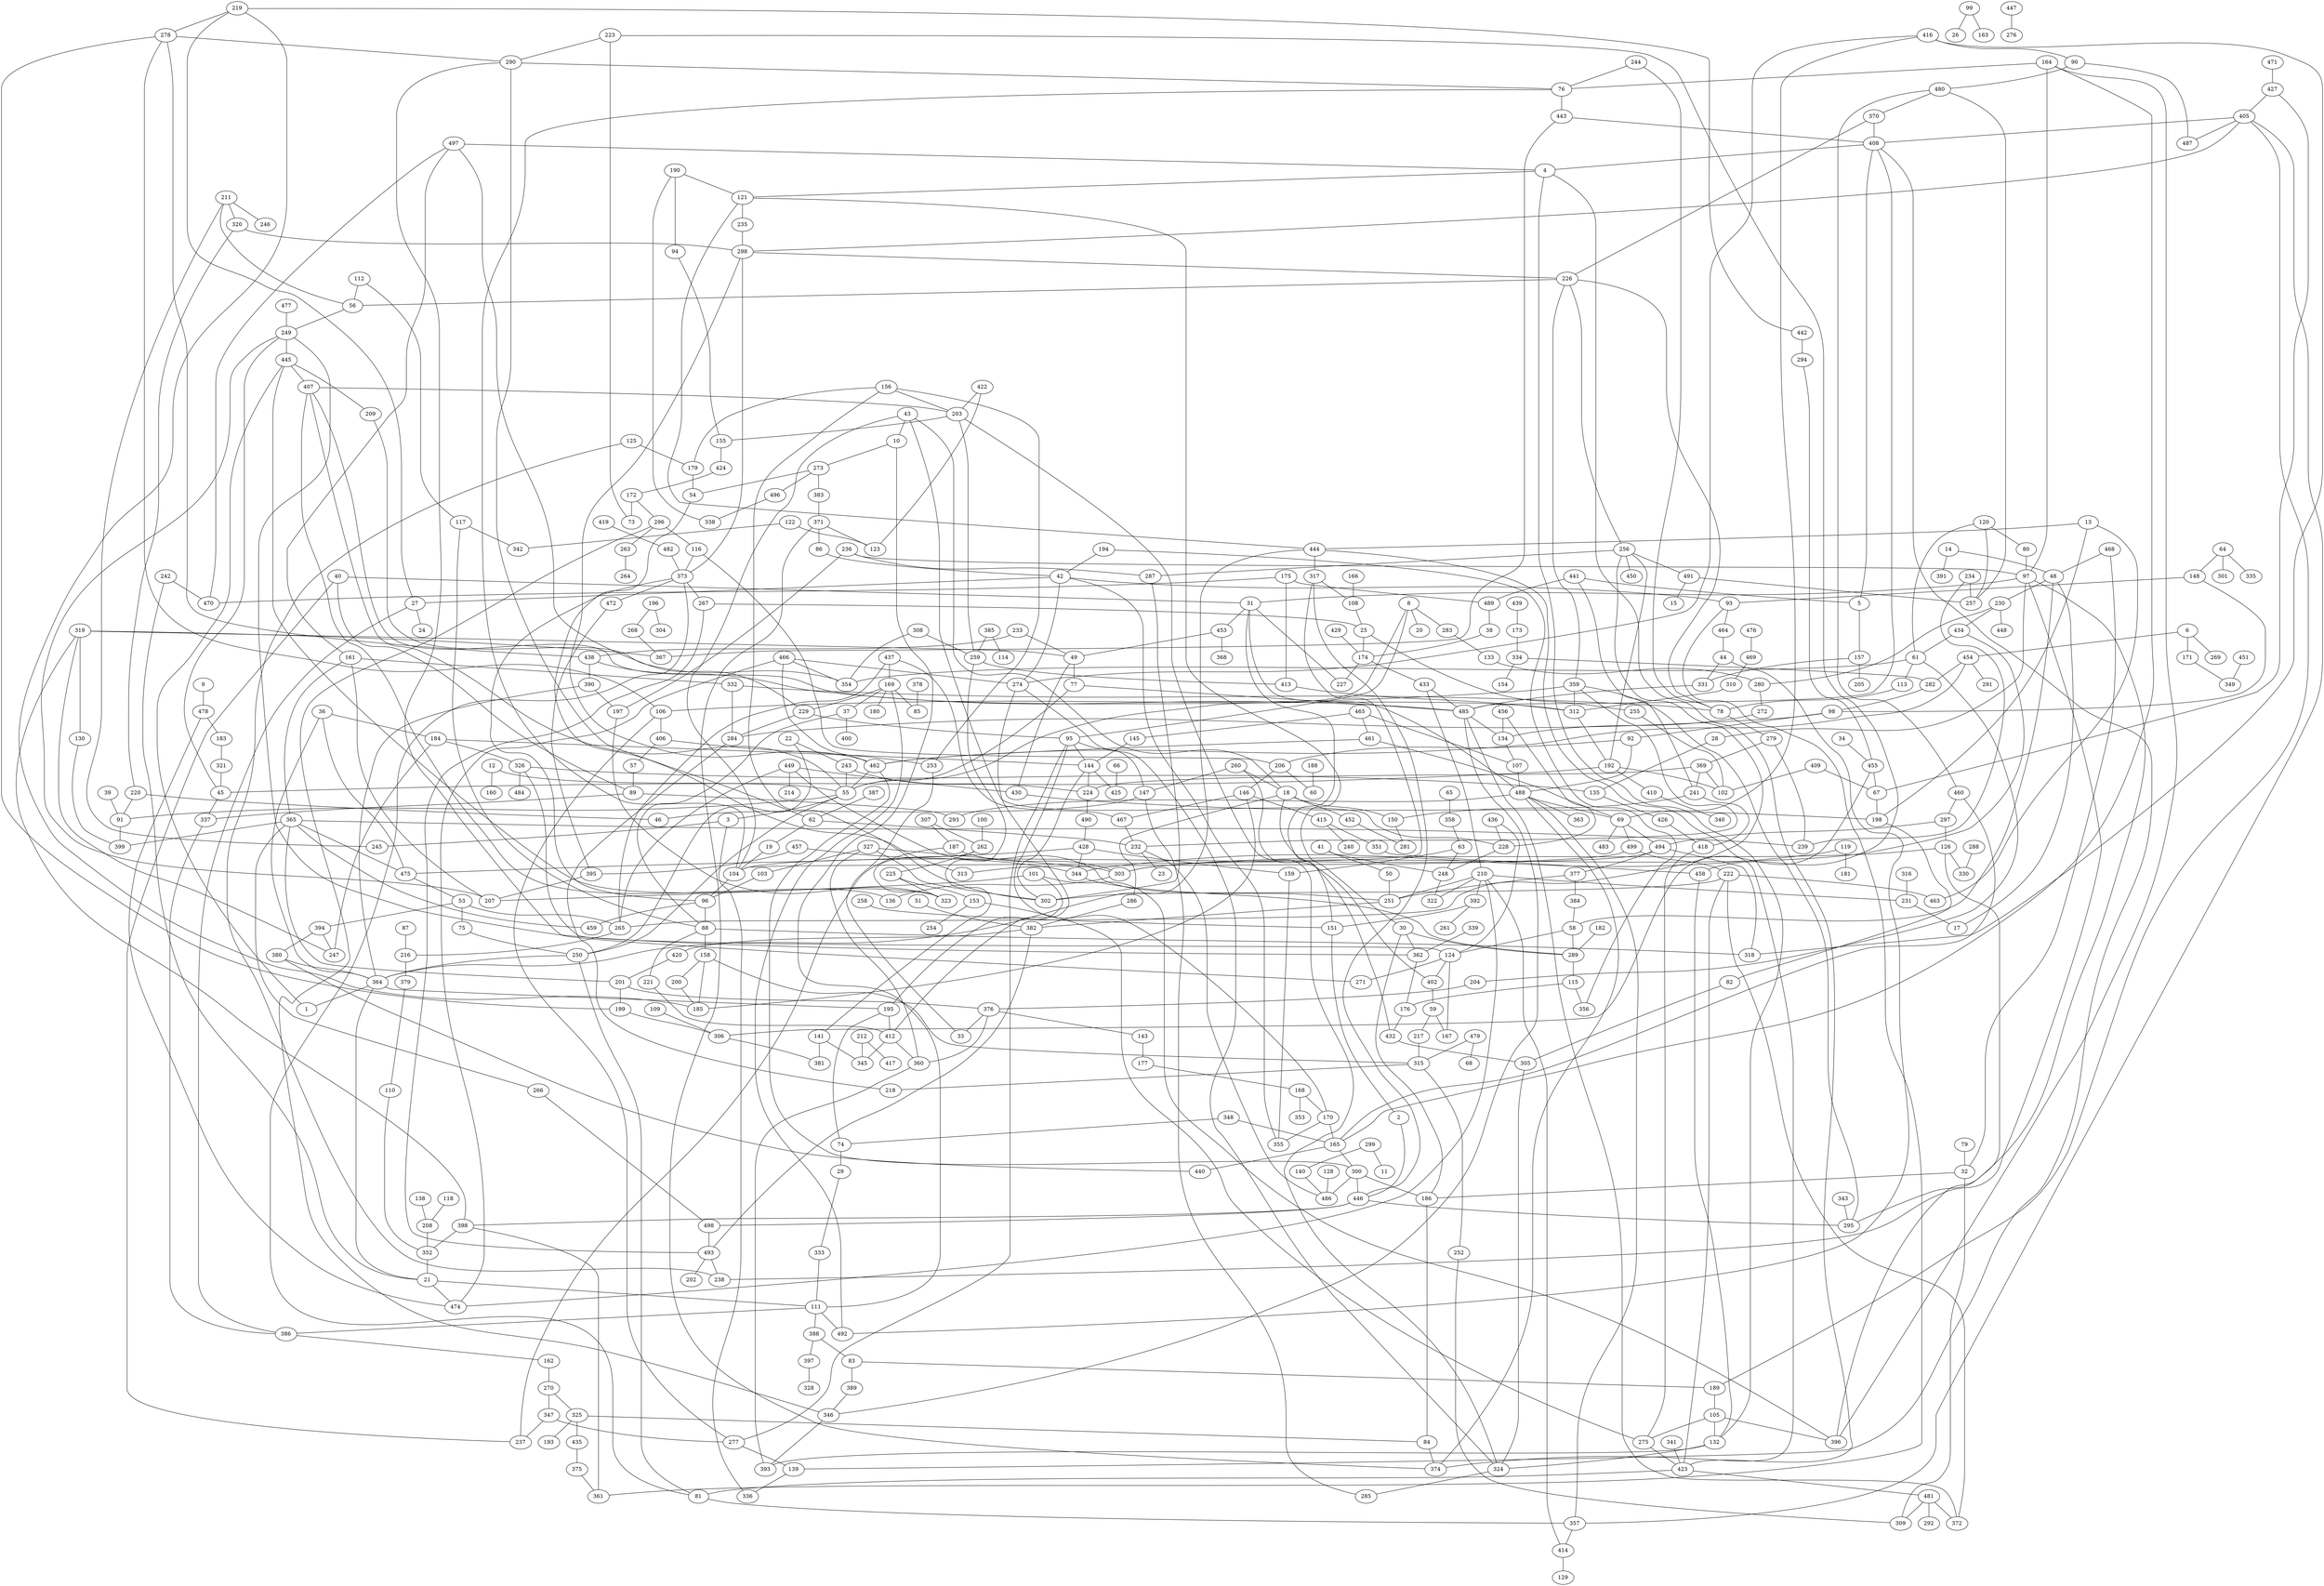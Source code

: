 graph{
   190 -- 121;
   497 -- 161;
   408 -- 139;
   406 -- 253;
   168 -- 353;
   300 -- 486;
   3 -- 336;
   380 -- 440;
   228 -- 248;
   164 -- 165;
   69 -- 499;
   369 -- 224;
   62 -- 19;
   103 -- 96;
   76 -- 443;
   407 -- 312;
   116 -- 373;
   434 -- 61;
   25 -- 174;
   175 -- 413;
   279 -- 239;
   48 -- 17;
   115 -- 356;
   117 -- 342;
   290 -- 62;
   242 -- 21;
   496 -- 338;
   12 -- 55;
   370 -- 226;
   369 -- 241;
   249 -- 45;
   133 -- 280;
   494 -- 104;
   466 -- 274;
   430 -- 198;
   165 -- 300;
   225 -- 153;
   437 -- 467;
   372 -- 485;
   126 -- 330;
   446 -- 317;
   478 -- 183;
   274 -- 324;
   420 -- 201;
   141 -- 381;
   270 -- 347;
   190 -- 338;
   453 -- 368;
   428 -- 159;
   106 -- 277;
   94 -- 155;
   185 -- 158;
   51 -- 382;
   270 -- 325;
   497 -- 470;
   458 -- 132;
   225 -- 323;
   256 -- 265;
   326 -- 484;
   385 -- 259;
   467 -- 232;
   226 -- 359;
   206 -- 146;
   53 -- 75;
   278 -- 199;
   364 -- 21;
   442 -- 294;
   169 -- 492;
   198 -- 82;
   104 -- 317;
   498 -- 493;
   321 -- 45;
   69 -- 494;
   407 -- 203;
   190 -- 94;
   226 -- 78;
   315 -- 218;
   128 -- 486;
   5 -- 157;
   260 -- 402;
   108 -- 25;
   460 -- 297;
   244 -- 76;
   267 -- 25;
   284 -- 218;
   184 -- 247;
   40 -- 89;
   376 -- 360;
   306 -- 381;
   146 -- 467;
   395 -- 207;
   44 -- 492;
   211 -- 246;
   12 -- 160;
   43 -- 10;
   83 -- 389;
   461 -- 69;
   230 -- 280;
   376 -- 143;
   18 -- 452;
   119 -- 344;
   27 -- 386;
   256 -- 491;
   62 -- 232;
   234 -- 239;
   125 -- 238;
   497 -- 4;
   40 -- 237;
   77 -- 55;
   406 -- 57;
   174 -- 433;
   418 -- 275;
   140 -- 486;
   477 -- 249;
   201 -- 376;
   485 -- 346;
   262 -- 323;
   121 -- 444;
   423 -- 481;
   230 -- 434;
   41 -- 50;
   58 -- 124;
   457 -- 344;
   334 -- 282;
   456 -- 134;
   18 -- 286;
   109 -- 306;
   14 -- 391;
   344 -- 289;
   377 -- 251;
   105 -- 275;
   455 -- 306;
   434 -- 303;
   219 -- 278;
   64 -- 148;
   201 -- 199;
   341 -- 423;
   210 -- 231;
   13 -- 444;
   217 -- 315;
   373 -- 81;
   278 -- 106;
   402 -- 59;
   173 -- 334;
   241 -- 150;
   490 -- 428;
   357 -- 414;
   296 -- 346;
   466 -- 474;
   415 -- 240;
   219 -- 442;
   236 -- 197;
   4 -- 132;
   101 -- 195;
   499 -- 313;
   229 -- 284;
   53 -- 394;
   324 -- 285;
   268 -- 367;
   34 -- 455;
   171 -- 349;
   31 -- 227;
   358 -- 63;
   6 -- 454;
   407 -- 55;
   78 -- 279;
   347 -- 277;
   18 -- 150;
   373 -- 267;
   243 -- 55;
   365 -- 239;
   468 -- 32;
   427 -- 405;
   112 -- 56;
   30 -- 362;
   334 -- 154;
   158 -- 315;
   105 -- 132;
   61 -- 354;
   232 -- 23;
   161 -- 207;
   479 -- 315;
   392 -- 261;
   446 -- 398;
   162 -- 270;
   192 -- 410;
   319 -- 130;
   64 -- 335;
   156 -- 179;
   320 -- 220;
   25 -- 255;
   40 -- 31;
   144 -- 302;
   488 -- 293;
   481 -- 372;
   390 -- 364;
   491 -- 15;
   351 -- 458;
   428 -- 344;
   144 -- 224;
   387 -- 62;
   87 -- 216;
   84 -- 374;
   451 -- 349;
   146 -- 185;
   303 -- 136;
   384 -- 58;
   249 -- 362;
   333 -- 111;
   454 -- 291;
   359 -- 106;
   125 -- 179;
   319 -- 49;
   83 -- 189;
   298 -- 373;
   263 -- 264;
   266 -- 498;
   373 -- 472;
   27 -- 24;
   183 -- 321;
   374 -- 488;
   312 -- 192;
   339 -- 362;
   445 -- 209;
   465 -- 107;
   115 -- 176;
   48 -- 230;
   352 -- 21;
   42 -- 274;
   132 -- 324;
   3 -- 245;
   480 -- 370;
   466 -- 462;
   113 -- 78;
   96 -- 459;
   494 -- 377;
   204 -- 376;
   30 -- 186;
   454 -- 462;
   405 -- 357;
   427 -- 67;
   317 -- 108;
   251 -- 382;
   235 -- 298;
   88 -- 158;
   480 -- 257;
   371 -- 374;
   156 -- 253;
   164 -- 97;
   362 -- 176;
   151 -- 2;
   259 -- 141;
   365 -- 266;
   59 -- 217;
   481 -- 292;
   256 -- 450;
   443 -- 367;
   111 -- 492;
   177 -- 168;
   50 -- 251;
   158 -- 200;
   249 -- 445;
   138 -- 208;
   296 -- 263;
   392 -- 151;
   265 -- 216;
   188 -- 60;
   28 -- 135;
   210 -- 392;
   277 -- 139;
   187 -- 237;
   462 -- 300;
   282 -- 98;
   104 -- 96;
   488 -- 363;
   388 -- 83;
   461 -- 462;
   229 -- 95;
   194 -- 42;
   161 -- 332;
   472 -- 395;
   57 -- 89;
   375 -- 361;
   42 -- 27;
   56 -- 249;
   211 -- 56;
   346 -- 393;
   365 -- 201;
   466 -- 354;
   437 -- 265;
   424 -- 172;
   49 -- 430;
   389 -- 346;
   95 -- 144;
   43 -- 228;
   29 -- 333;
   449 -- 430;
   45 -- 337;
   111 -- 388;
   359 -- 232;
   386 -- 162;
   161 -- 365;
   454 -- 282;
   308 -- 259;
   212 -- 417;
   92 -- 206;
   76 -- 104;
   169 -- 37;
   408 -- 5;
   499 -- 222;
   274 -- 412;
   382 -- 420;
   55 -- 250;
   290 -- 76;
   110 -- 352;
   192 -- 102;
   99 -- 26;
   444 -- 317;
   107 -- 488;
   121 -- 30;
   13 -- 198;
   426 -- 418;
   233 -- 49;
   166 -- 108;
   210 -- 251;
   234 -- 257;
   219 -- 185;
   359 -- 295;
   408 -- 485;
   409 -- 67;
   174 -- 227;
   49 -- 77;
   455 -- 67;
   211 -- 245;
   439 -- 173;
   370 -- 408;
   105 -- 396;
   223 -- 290;
   222 -- 463;
   326 -- 135;
   169 -- 85;
   95 -- 147;
   41 -- 248;
   169 -- 229;
   21 -- 474;
   170 -- 165;
   221 -- 412;
   42 -- 93;
   412 -- 345;
   126 -- 396;
   64 -- 301;
   86 -- 42;
   331 -- 485;
   398 -- 352;
   436 -- 124;
   55 -- 3;
   210 -- 474;
   433 -- 210;
   462 -- 55;
   210 -- 414;
   134 -- 107;
   319 -- 247;
   469 -- 310;
   315 -- 252;
   43 -- 18;
   8 -- 20;
   319 -- 398;
   327 -- 303;
   90 -- 480;
   371 -- 86;
   184 -- 144;
   414 -- 129;
   422 -- 203;
   413 -- 312;
   80 -- 97;
   223 -- 73;
   379 -- 110;
   253 -- 33;
   230 -- 448;
   416 -- 69;
   119 -- 181;
   222 -- 372;
   126 -- 303;
   273 -- 383;
   453 -- 49;
   14 -- 48;
   236 -- 287;
   212 -- 345;
   54 -- 313;
   6 -- 171;
   447 -- 276;
   172 -- 73;
   226 -- 256;
   478 -- 474;
   22 -- 243;
   147 -- 46;
   348 -- 74;
   21 -- 111;
   31 -- 151;
   320 -- 298;
   493 -- 202;
   116 -- 206;
   412 -- 360;
   307 -- 187;
   250 -- 81;
   88 -- 221;
   249 -- 207;
   359 -- 312;
   405 -- 487;
   168 -- 170;
   96 -- 88;
   124 -- 271;
   310 -- 312;
   273 -- 54;
   449 -- 251;
   289 -- 115;
   275 -- 423;
   390 -- 197;
   325 -- 435;
   192 -- 45;
   297 -- 126;
   279 -- 369;
   8 -- 55;
   156 -- 302;
   36 -- 184;
   231 -- 17;
   132 -- 393;
   19 -- 104;
   223 -- 458;
   299 -- 11;
   298 -- 226;
   300 -- 186;
   457 -- 395;
   299 -- 140;
   135 -- 426;
   9 -- 478;
   273 -- 496;
   471 -- 427;
   106 -- 406;
   13 -- 463;
   441 -- 5;
   112 -- 117;
   175 -- 470;
   236 -- 97;
   444 -- 364;
   347 -- 237;
   327 -- 360;
   74 -- 29;
   169 -- 180;
   150 -- 281;
   32 -- 186;
   195 -- 74;
   155 -- 424;
   32 -- 309;
   141 -- 345;
   147 -- 285;
   300 -- 446;
   61 -- 204;
   97 -- 295;
   31 -- 453;
   197 -- 323;
   290 -- 271;
   209 -- 354;
   485 -- 134;
   203 -- 259;
   377 -- 384;
   206 -- 60;
   376 -- 33;
   220 -- 46;
   491 -- 257;
   348 -- 165;
   43 -- 104;
   388 -- 397;
   416 -- 318;
   443 -- 408;
   383 -- 371;
   369 -- 102;
   159 -- 355;
   97 -- 31;
   93 -- 464;
   449 -- 214;
   196 -- 268;
   327 -- 302;
   319 -- 367;
   232 -- 486;
   99 -- 163;
   120 -- 80;
   10 -- 111;
   428 -- 475;
   468 -- 48;
   415 -- 351;
   6 -- 269;
   252 -- 309;
   410 -- 340;
   208 -- 352;
   199 -- 306;
   196 -- 304;
   385 -- 114;
   186 -- 84;
   256 -- 192;
   294 -- 455;
   452 -- 281;
   8 -- 95;
   327 -- 103;
   307 -- 262;
   280 -- 272;
   148 -- 93;
   357 -- 488;
   242 -- 470;
   39 -- 91;
   224 -- 490;
   75 -- 250;
   172 -- 296;
   101 -- 396;
   98 -- 92;
   405 -- 298;
   4 -- 121;
   416 -- 90;
   260 -- 147;
   95 -- 277;
   55 -- 91;
   59 -- 167;
   488 -- 69;
   441 -- 489;
   18 -- 432;
   182 -- 289;
   286 -- 382;
   89 -- 337;
   164 -- 76;
   36 -- 364;
   90 -- 487;
   343 -- 295;
   416 -- 274;
   325 -- 84;
   405 -- 408;
   200 -- 185;
   449 -- 265;
   464 -- 44;
   446 -- 295;
   38 -- 174;
   4 -- 423;
   93 -- 361;
   146 -- 415;
   287 -- 302;
   326 -- 124;
   226 -- 56;
   272 -- 134;
   364 -- 1;
   408 -- 4;
   493 -- 382;
   497 -- 229;
   422 -- 123;
   288 -- 330;
   258 -- 151;
   316 -- 231;
   278 -- 290;
   409 -- 102;
   297 -- 494;
   130 -- 399;
   380 -- 364;
   111 -- 386;
   121 -- 235;
   81 -- 357;
   97 -- 28;
   332 -- 78;
   145 -- 144;
   122 -- 123;
   48 -- 58;
   10 -- 273;
   365 -- 475;
   429 -- 174;
   95 -- 170;
   89 -- 293;
   157 -- 205;
   153 -- 254;
   176 -- 432;
   42 -- 355;
   233 -- 438;
   88 -- 318;
   298 -- 462;
   120 -- 61;
   30 -- 289;
   446 -- 498;
   22 -- 250;
   92 -- 488;
   378 -- 85;
   371 -- 123;
   37 -- 400;
   259 -- 413;
   441 -- 241;
   465 -- 145;
   144 -- 425;
   255 -- 102;
   44 -- 331;
   61 -- 113;
   260 -- 18;
   219 -- 27;
   220 -- 91;
   165 -- 440;
   117 -- 88;
   67 -- 198;
   8 -- 283;
   143 -- 177;
   445 -- 407;
   122 -- 342;
   36 -- 475;
   77 -- 485;
   419 -- 482;
   445 -- 1;
   436 -- 228;
   243 -- 224;
   325 -- 193;
   82 -- 305;
   394 -- 380;
   493 -- 238;
   460 -- 165;
   407 -- 136;
   100 -- 262;
   444 -- 374;
   241 -- 418;
   65 -- 358;
   216 -- 379;
   244 -- 78;
   37 -- 88;
   69 -- 483;
   476 -- 469;
   438 -- 390;
   262 -- 225;
   278 -- 438;
   157 -- 331;
   364 -- 195;
   437 -- 169;
   475 -- 53;
   31 -- 488;
   179 -- 54;
   120 -- 257;
   394 -- 247;
   465 -- 461;
   210 -- 322;
   433 -- 485;
   156 -- 203;
   432 -- 305;
   66 -- 425;
   79 -- 32;
   397 -- 328;
   91 -- 399;
   479 -- 68;
   203 -- 155;
   118 -- 208;
   296 -- 116;
   337 -- 386;
   2 -- 446;
   222 -- 423;
   283 -- 133;
   222 -- 302;
   170 -- 355;
   438 -- 485;
   423 -- 81;
   373 -- 96;
   332 -- 284;
   211 -- 320;
   195 -- 412;
   187 -- 303;
   445 -- 323;
   360 -- 393;
   164 -- 396;
   305 -- 324;
   250 -- 364;
   53 -- 265;
   97 -- 238;
   124 -- 167;
   405 -- 189;
   189 -- 105;
   365 -- 399;
   203 -- 324;
   308 -- 354;
   98 -- 284;
   124 -- 402;
   481 -- 309;
   153 -- 275;
   456 -- 228;
   365 -- 459;
   194 -- 356;
   101 -- 207;
   482 -- 373;
   256 -- 287;
   398 -- 361;
   435 -- 375;
   489 -- 38;
   248 -- 322;
   58 -- 289;
   480 -- 460;
   267 -- 493;
   175 -- 489;
   184 -- 326;
   148 -- 98;
   139 -- 336;
   63 -- 248;
   494 -- 318;
   63 -- 159;
}